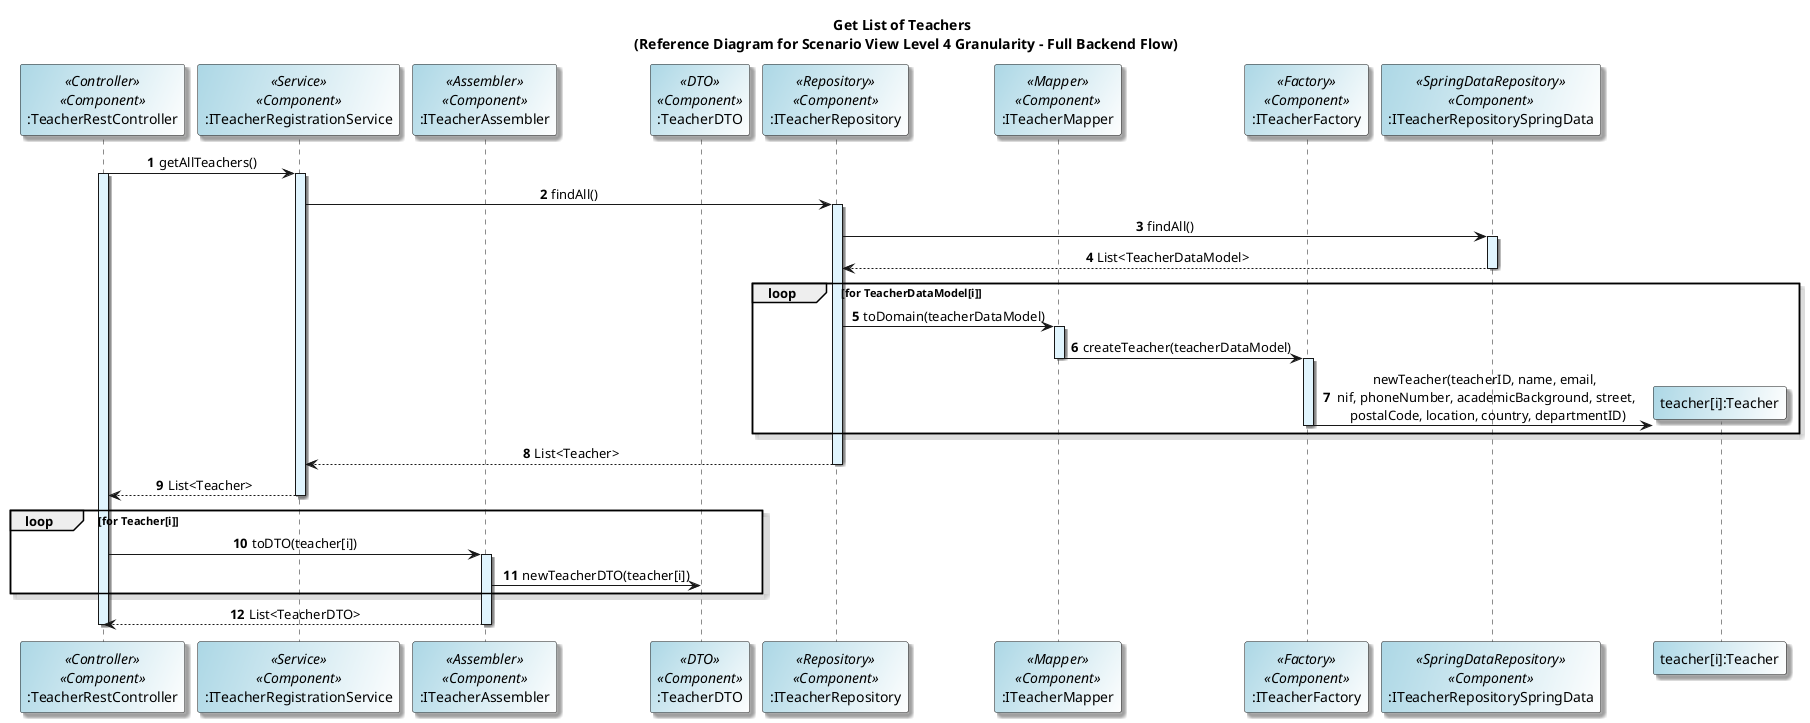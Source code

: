@startuml
title Get List of Teachers \n (Reference Diagram for Scenario View Level 4 Granularity - Full Backend Flow)

skinparam defaultTextAlignment center
skinparam shadowing true

autonumber

participant ":TeacherRestController" as controller <<Controller>> <<Component>>  #lightblue/white
participant ":ITeacherRegistrationService" as service <<Service>> <<Component>> #lightblue/white
participant ":ITeacherAssembler" as assembler <<Assembler>> <<Component>> #lightblue/white
participant ":TeacherDTO" as teacherDTO <<DTO>> <<Component>> #lightblue/white
participant ":ITeacherRepository" as repository <<Repository>> <<Component>> #lightblue/white
participant ":ITeacherMapper" as mapper <<Mapper>> <<Component>> #lightblue/white
participant ":ITeacherFactory" as factory <<Factory>> <<Component>> #lightblue/white
participant ":ITeacherRepositorySpringData" as springDataRepository <<SpringDataRepository>> <<Component>> #lightblue/white
participant "teacher[i]:Teacher" as T #lightblue/white

controller -> service: getAllTeachers()
activate controller  #E1F5FE

activate service  #E1F5FE
service -> repository: findAll()
activate repository #E1F5FE

repository -> springDataRepository: findAll()
activate springDataRepository #E1F5FE
springDataRepository --> repository: List<TeacherDataModel>
deactivate springDataRepository

loop for TeacherDataModel[i]
repository -> mapper: toDomain(teacherDataModel)
activate mapper #E1F5FE
mapper -> factory: createTeacher(teacherDataModel)
deactivate mapper
activate factory #E1F5FE
factory -> T**: newTeacher(teacherID, name, email, \n nif, phoneNumber, academicBackground, street, \n postalCode, location, country, departmentID)
deactivate factory
end

repository --> service --: List<Teacher>
deactivate repository
service --> controller: List<Teacher>
deactivate service

loop for Teacher[i]
controller -> assembler: toDTO(teacher[i])
activate assembler #E1F5FE
assembler -> teacherDTO: newTeacherDTO(teacher[i])
end


assembler --> controller: List<TeacherDTO>
deactivate assembler

deactivate controller
@enduml
